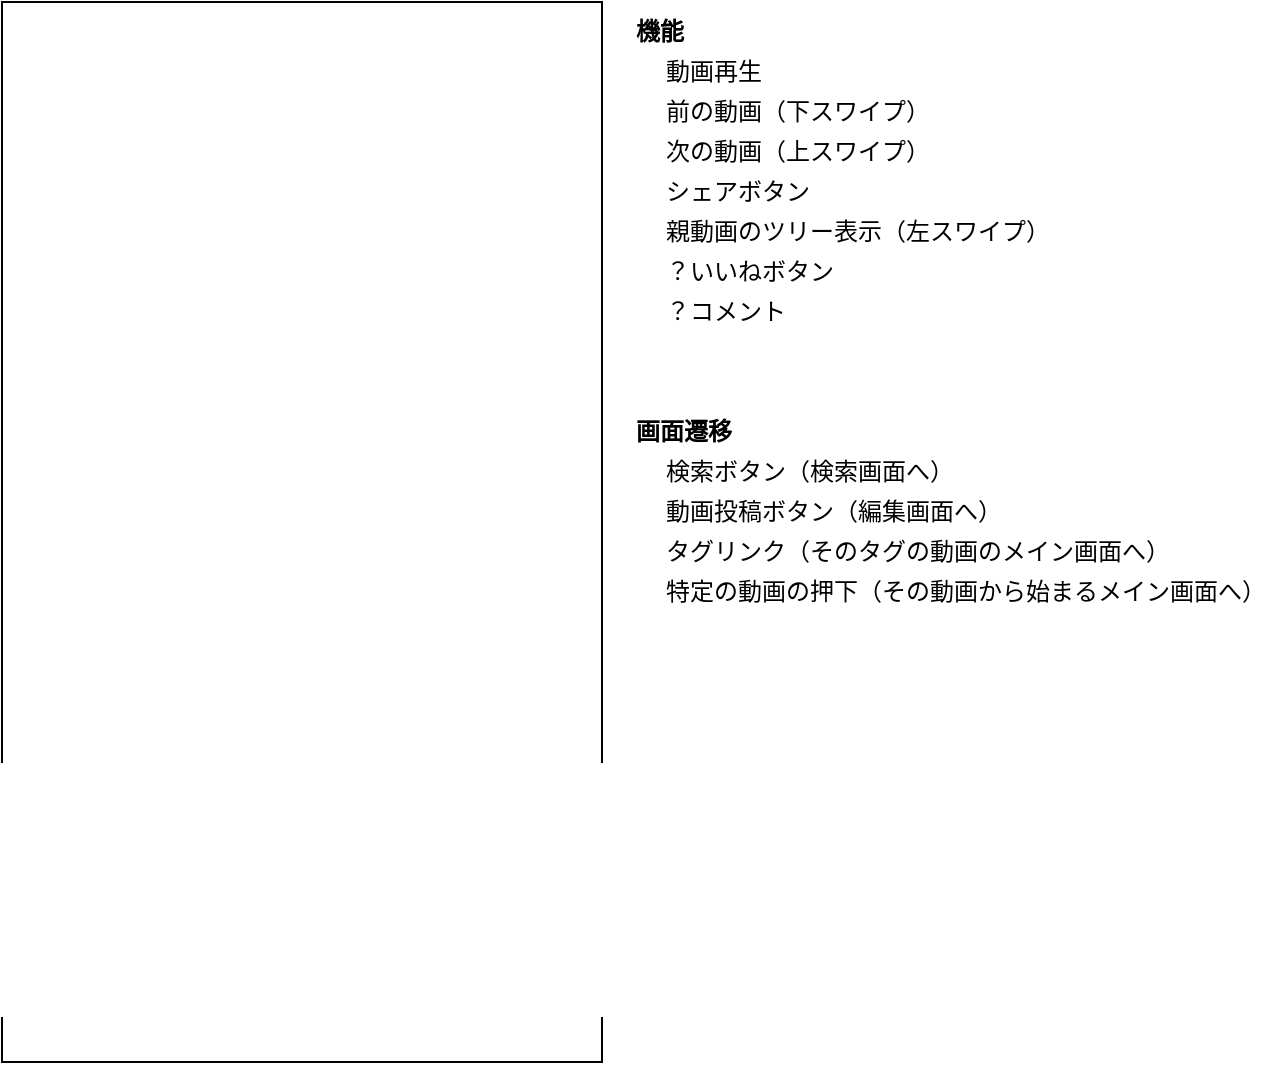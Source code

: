 <mxfile>
    <diagram id="g6Nlku3PVvygvDuG1tjK" name="Page-1">
        <mxGraphModel dx="1628" dy="568" grid="1" gridSize="10" guides="1" tooltips="1" connect="1" arrows="1" fold="1" page="1" pageScale="1" pageWidth="850" pageHeight="1100" math="0" shadow="0">
            <root>
                <mxCell id="0"/>
                <mxCell id="1" parent="0"/>
                <mxCell id="2" value="" style="rounded=0;whiteSpace=wrap;html=1;" parent="1" vertex="1">
                    <mxGeometry x="-740" y="60" width="300" height="530" as="geometry"/>
                </mxCell>
                <mxCell id="3" value="動画再生" style="text;html=1;strokeColor=none;fillColor=none;align=left;verticalAlign=middle;whiteSpace=wrap;rounded=0;" vertex="1" parent="1">
                    <mxGeometry x="-410" y="80" width="310" height="30" as="geometry"/>
                </mxCell>
                <mxCell id="8" value="次の動画（上スワイプ）" style="text;html=1;strokeColor=none;fillColor=none;align=left;verticalAlign=middle;whiteSpace=wrap;rounded=0;" vertex="1" parent="1">
                    <mxGeometry x="-410" y="120" width="310" height="30" as="geometry"/>
                </mxCell>
                <mxCell id="9" value="前の動画（下スワイプ）" style="text;html=1;strokeColor=none;fillColor=none;align=left;verticalAlign=middle;whiteSpace=wrap;rounded=0;" vertex="1" parent="1">
                    <mxGeometry x="-410" y="100" width="310" height="30" as="geometry"/>
                </mxCell>
                <mxCell id="10" value="シェアボタン" style="text;html=1;strokeColor=none;fillColor=none;align=left;verticalAlign=middle;whiteSpace=wrap;rounded=0;" vertex="1" parent="1">
                    <mxGeometry x="-410" y="140" width="310" height="30" as="geometry"/>
                </mxCell>
                <mxCell id="11" value="親動画のツリー表示（左スワイプ）" style="text;html=1;strokeColor=none;fillColor=none;align=left;verticalAlign=middle;whiteSpace=wrap;rounded=0;" vertex="1" parent="1">
                    <mxGeometry x="-410" y="160" width="310" height="30" as="geometry"/>
                </mxCell>
                <mxCell id="15" value="&lt;b&gt;機能&lt;/b&gt;" style="text;html=1;strokeColor=none;fillColor=none;align=left;verticalAlign=middle;whiteSpace=wrap;rounded=0;" vertex="1" parent="1">
                    <mxGeometry x="-425" y="60" width="310" height="30" as="geometry"/>
                </mxCell>
                <mxCell id="16" value="動画投稿ボタン（編集画面へ）&lt;span style=&quot;color: rgba(0, 0, 0, 0); font-family: monospace; font-size: 0px;&quot;&gt;%(3CmxGraphModel%3E%3Croot%3E%3CmxCell%20id%3D%220%22%2F%3E%3CmxCell%20id%3D%221%22%20parent%3D%220%22%2F%3E%3CmxCell%20id%3D%222%22%20value%3D%22%E5%8B%95%E7%94%BB%E5%86%8D%E7%94%9F%22%20style%3D%22text%3Bhtml%3D1%3BstrokeColor%3Dnone%3BfillColor%3Dnone%3Balign%3Dleft%3BverticalAlign%3Dmiddle%3BwhiteSpace%3Dwrap%3Brounded%3D0%3B%22%20vertex%3D%221%22%20parent%3D%221%22%3E%3CmxGeometry%20x%3D%22-410%22%20y%3D%2260%22%20width%3D%22310%22%20height%3D%2230%22%20as%3D%22geometry%22%2F%3E%3C%2FmxCell%3E%3C%2Froot%3E%3C%2FmxGraphModel%3E&lt;/span&gt;" style="text;html=1;strokeColor=none;fillColor=none;align=left;verticalAlign=middle;whiteSpace=wrap;rounded=0;" vertex="1" parent="1">
                    <mxGeometry x="-410" y="300" width="310" height="30" as="geometry"/>
                </mxCell>
                <mxCell id="17" value="&lt;span&gt;画面遷移&lt;/span&gt;" style="text;html=1;strokeColor=none;fillColor=none;align=left;verticalAlign=middle;whiteSpace=wrap;rounded=0;fontStyle=1" vertex="1" parent="1">
                    <mxGeometry x="-425" y="260" width="310" height="30" as="geometry"/>
                </mxCell>
                <mxCell id="18" value="検索ボタン（検索画面へ）" style="text;html=1;strokeColor=none;fillColor=none;align=left;verticalAlign=middle;whiteSpace=wrap;rounded=0;" vertex="1" parent="1">
                    <mxGeometry x="-410" y="280" width="310" height="30" as="geometry"/>
                </mxCell>
                <mxCell id="19" value="？いいねボタン" style="text;html=1;strokeColor=none;fillColor=none;align=left;verticalAlign=middle;whiteSpace=wrap;rounded=0;" vertex="1" parent="1">
                    <mxGeometry x="-410" y="180" width="310" height="30" as="geometry"/>
                </mxCell>
                <mxCell id="20" value="？コメント" style="text;html=1;strokeColor=none;fillColor=none;align=left;verticalAlign=middle;whiteSpace=wrap;rounded=0;" vertex="1" parent="1">
                    <mxGeometry x="-410" y="200" width="310" height="30" as="geometry"/>
                </mxCell>
                <mxCell id="21" value="タグリンク（そのタグの動画のメイン画面へ）" style="text;html=1;strokeColor=none;fillColor=none;align=left;verticalAlign=middle;whiteSpace=wrap;rounded=0;" vertex="1" parent="1">
                    <mxGeometry x="-410" y="320" width="310" height="30" as="geometry"/>
                </mxCell>
                <mxCell id="22" value="特定の動画の押下（その動画から始まるメイン画面へ）" style="text;html=1;strokeColor=none;fillColor=none;align=left;verticalAlign=middle;whiteSpace=wrap;rounded=0;" vertex="1" parent="1">
                    <mxGeometry x="-410" y="340" width="310" height="30" as="geometry"/>
                </mxCell>
            </root>
        </mxGraphModel>
    </diagram>
</mxfile>